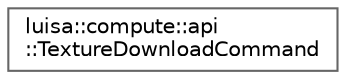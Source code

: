 digraph "类继承关系图"
{
 // LATEX_PDF_SIZE
  bgcolor="transparent";
  edge [fontname=Helvetica,fontsize=10,labelfontname=Helvetica,labelfontsize=10];
  node [fontname=Helvetica,fontsize=10,shape=box,height=0.2,width=0.4];
  rankdir="LR";
  Node0 [id="Node000000",label="luisa::compute::api\l::TextureDownloadCommand",height=0.2,width=0.4,color="grey40", fillcolor="white", style="filled",URL="$structluisa_1_1compute_1_1api_1_1_texture_download_command.html",tooltip=" "];
}
